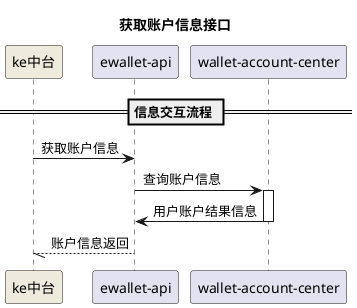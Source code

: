 @startuml
title 获取账户信息接口
participant ke中台 #EEEBDC
participant "ewallet-api"
participant "wallet-account-center"
== 信息交互流程 ==

ke中台 -> "ewallet-api": 获取账户信息
"ewallet-api" -> "wallet-account-center": 查询账户信息
activate "wallet-account-center"
"ewallet-api" <- "wallet-account-center": 用户账户结果信息
deactivate "wallet-account-center"

ke中台 \\-- "ewallet-api": 账户信息返回


@enduml